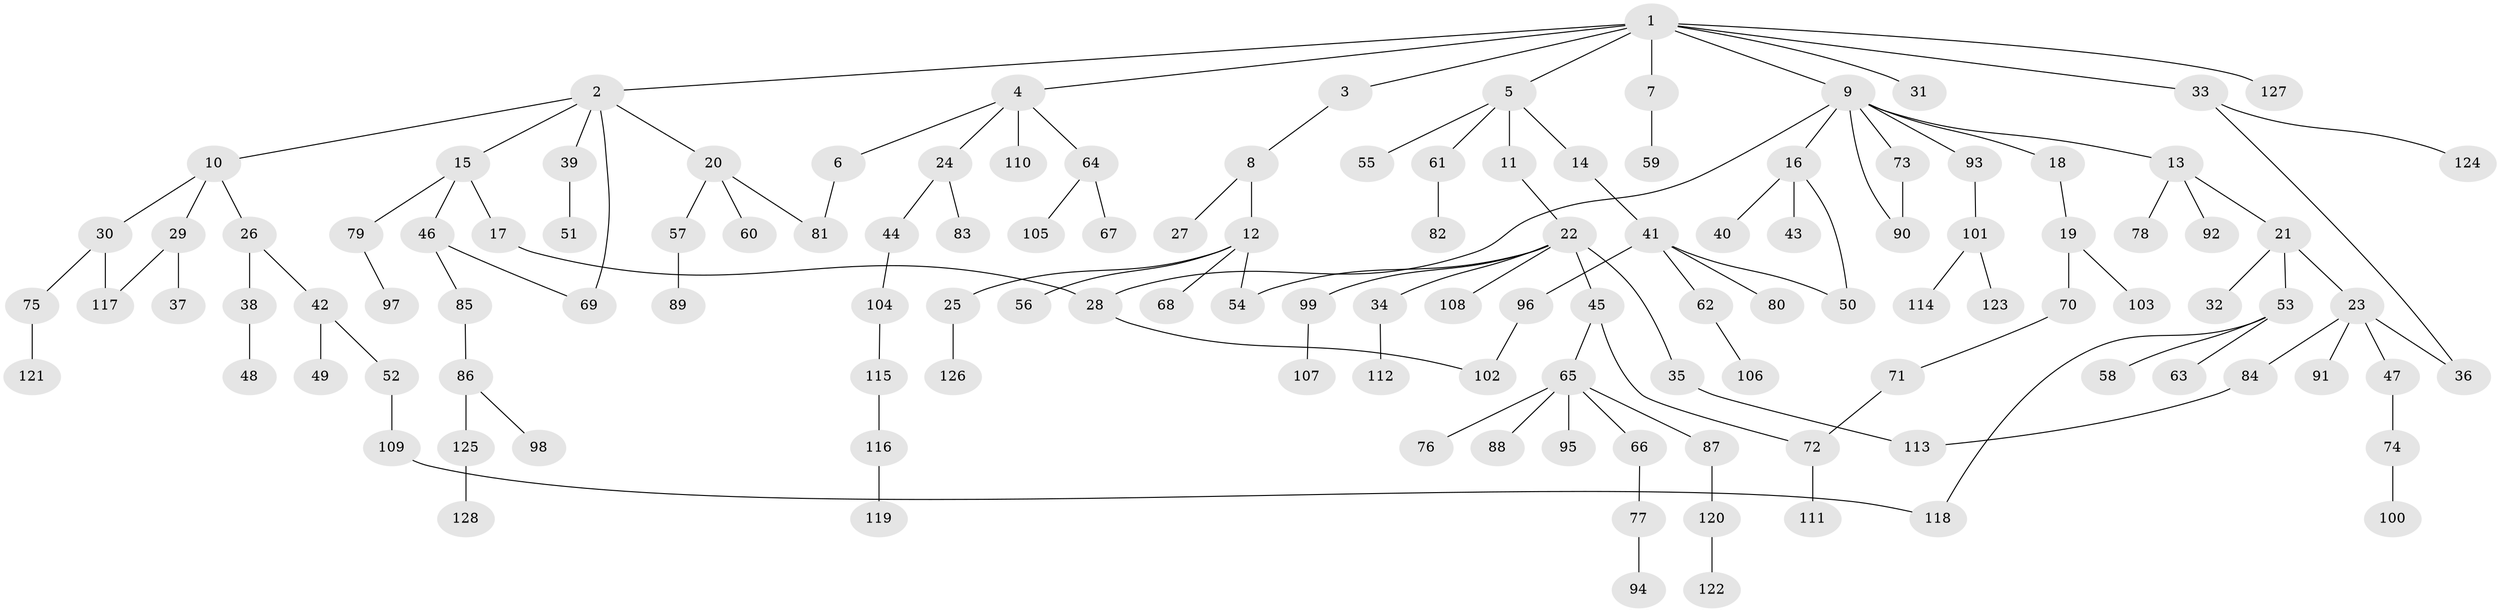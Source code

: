 // coarse degree distribution, {3: 0.23076923076923078, 2: 0.41025641025641024, 6: 0.07692307692307693, 1: 0.23076923076923078, 4: 0.05128205128205128}
// Generated by graph-tools (version 1.1) at 2025/36/03/04/25 23:36:13]
// undirected, 128 vertices, 139 edges
graph export_dot {
  node [color=gray90,style=filled];
  1;
  2;
  3;
  4;
  5;
  6;
  7;
  8;
  9;
  10;
  11;
  12;
  13;
  14;
  15;
  16;
  17;
  18;
  19;
  20;
  21;
  22;
  23;
  24;
  25;
  26;
  27;
  28;
  29;
  30;
  31;
  32;
  33;
  34;
  35;
  36;
  37;
  38;
  39;
  40;
  41;
  42;
  43;
  44;
  45;
  46;
  47;
  48;
  49;
  50;
  51;
  52;
  53;
  54;
  55;
  56;
  57;
  58;
  59;
  60;
  61;
  62;
  63;
  64;
  65;
  66;
  67;
  68;
  69;
  70;
  71;
  72;
  73;
  74;
  75;
  76;
  77;
  78;
  79;
  80;
  81;
  82;
  83;
  84;
  85;
  86;
  87;
  88;
  89;
  90;
  91;
  92;
  93;
  94;
  95;
  96;
  97;
  98;
  99;
  100;
  101;
  102;
  103;
  104;
  105;
  106;
  107;
  108;
  109;
  110;
  111;
  112;
  113;
  114;
  115;
  116;
  117;
  118;
  119;
  120;
  121;
  122;
  123;
  124;
  125;
  126;
  127;
  128;
  1 -- 2;
  1 -- 3;
  1 -- 4;
  1 -- 5;
  1 -- 7;
  1 -- 9;
  1 -- 31;
  1 -- 33;
  1 -- 127;
  2 -- 10;
  2 -- 15;
  2 -- 20;
  2 -- 39;
  2 -- 69;
  3 -- 8;
  4 -- 6;
  4 -- 24;
  4 -- 64;
  4 -- 110;
  5 -- 11;
  5 -- 14;
  5 -- 55;
  5 -- 61;
  6 -- 81;
  7 -- 59;
  8 -- 12;
  8 -- 27;
  9 -- 13;
  9 -- 16;
  9 -- 18;
  9 -- 28;
  9 -- 73;
  9 -- 93;
  9 -- 90;
  10 -- 26;
  10 -- 29;
  10 -- 30;
  11 -- 22;
  12 -- 25;
  12 -- 56;
  12 -- 68;
  12 -- 54;
  13 -- 21;
  13 -- 78;
  13 -- 92;
  14 -- 41;
  15 -- 17;
  15 -- 46;
  15 -- 79;
  16 -- 40;
  16 -- 43;
  16 -- 50;
  17 -- 28;
  18 -- 19;
  19 -- 70;
  19 -- 103;
  20 -- 57;
  20 -- 60;
  20 -- 81;
  21 -- 23;
  21 -- 32;
  21 -- 53;
  22 -- 34;
  22 -- 35;
  22 -- 45;
  22 -- 54;
  22 -- 99;
  22 -- 108;
  23 -- 47;
  23 -- 84;
  23 -- 91;
  23 -- 36;
  24 -- 44;
  24 -- 83;
  25 -- 126;
  26 -- 38;
  26 -- 42;
  28 -- 102;
  29 -- 37;
  29 -- 117;
  30 -- 75;
  30 -- 117;
  33 -- 36;
  33 -- 124;
  34 -- 112;
  35 -- 113;
  38 -- 48;
  39 -- 51;
  41 -- 62;
  41 -- 80;
  41 -- 96;
  41 -- 50;
  42 -- 49;
  42 -- 52;
  44 -- 104;
  45 -- 65;
  45 -- 72;
  46 -- 69;
  46 -- 85;
  47 -- 74;
  52 -- 109;
  53 -- 58;
  53 -- 63;
  53 -- 118;
  57 -- 89;
  61 -- 82;
  62 -- 106;
  64 -- 67;
  64 -- 105;
  65 -- 66;
  65 -- 76;
  65 -- 87;
  65 -- 88;
  65 -- 95;
  66 -- 77;
  70 -- 71;
  71 -- 72;
  72 -- 111;
  73 -- 90;
  74 -- 100;
  75 -- 121;
  77 -- 94;
  79 -- 97;
  84 -- 113;
  85 -- 86;
  86 -- 98;
  86 -- 125;
  87 -- 120;
  93 -- 101;
  96 -- 102;
  99 -- 107;
  101 -- 114;
  101 -- 123;
  104 -- 115;
  109 -- 118;
  115 -- 116;
  116 -- 119;
  120 -- 122;
  125 -- 128;
}
